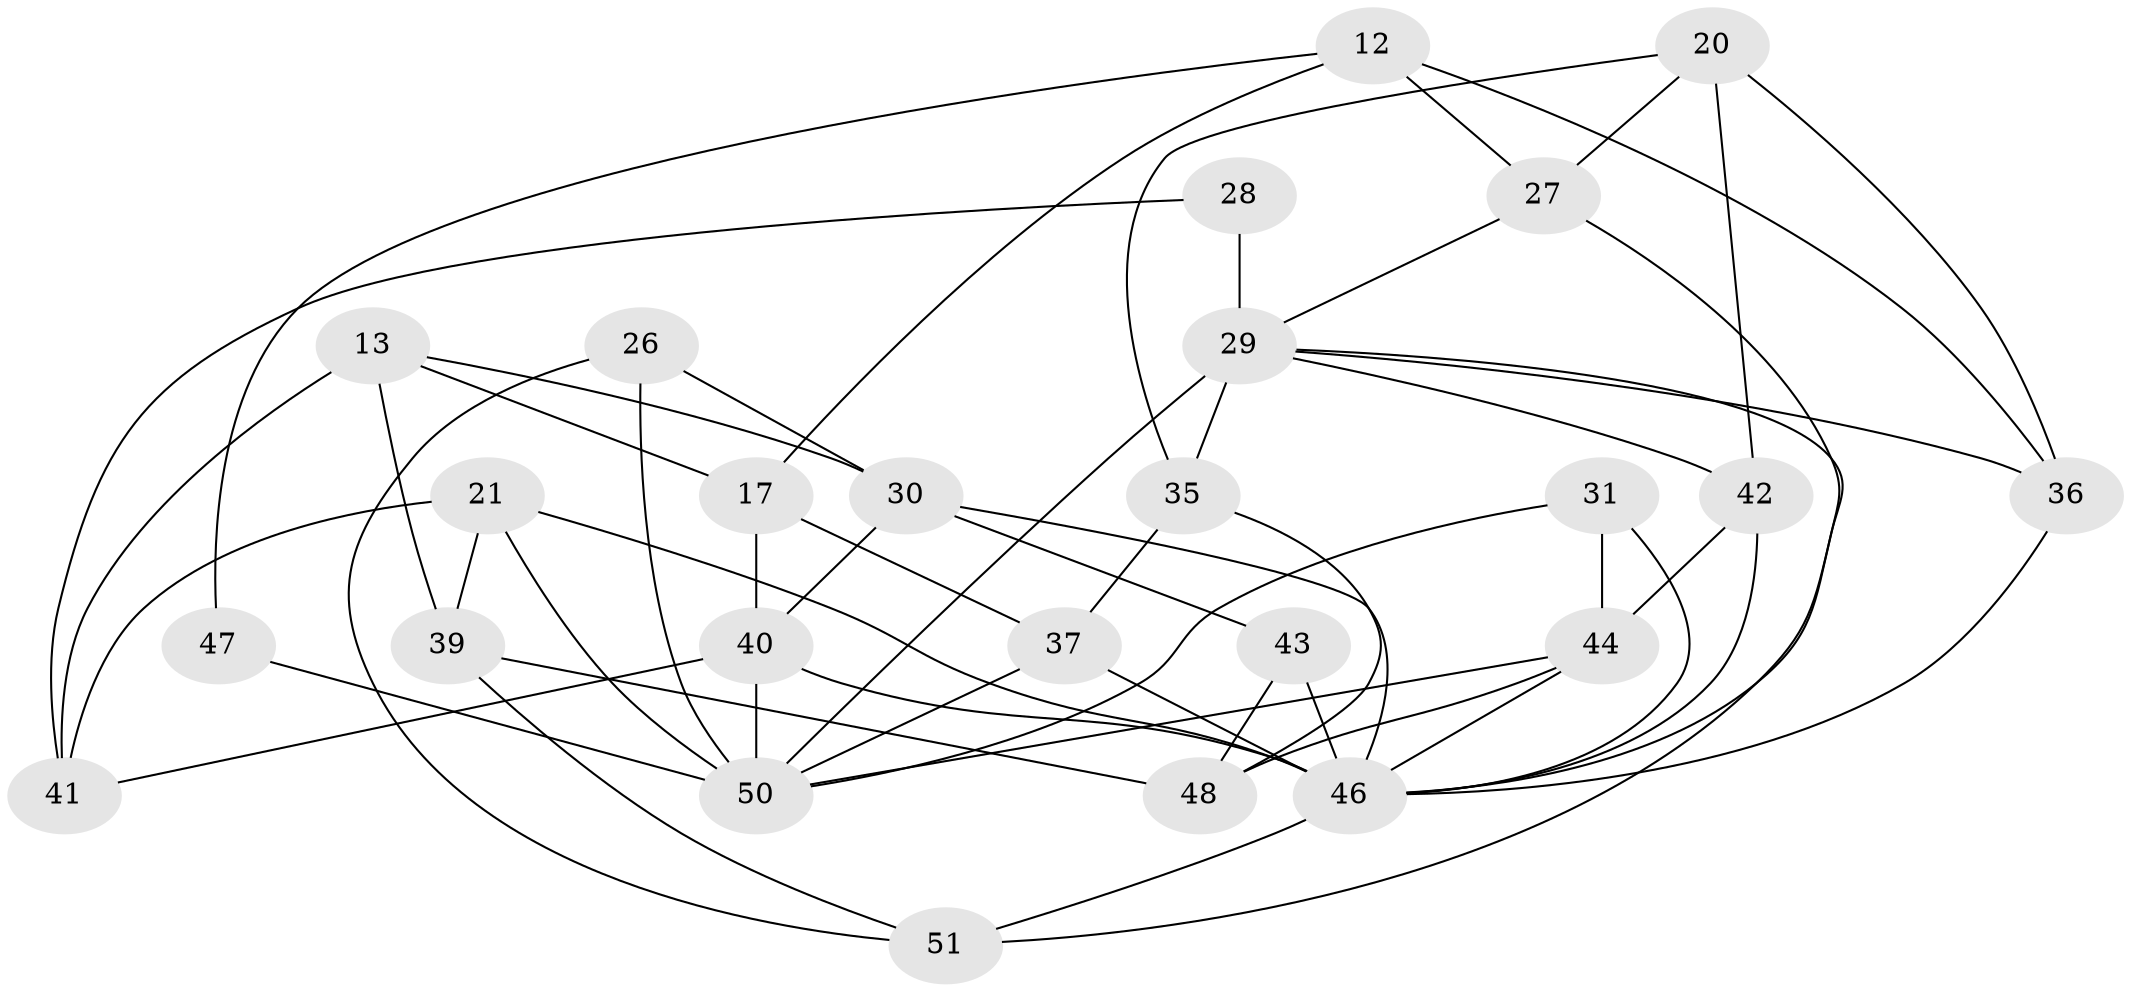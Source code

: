 // original degree distribution, {4: 1.0}
// Generated by graph-tools (version 1.1) at 2025/56/03/09/25 04:56:40]
// undirected, 25 vertices, 55 edges
graph export_dot {
graph [start="1"]
  node [color=gray90,style=filled];
  12;
  13;
  17;
  20;
  21;
  26 [super="+5"];
  27;
  28;
  29 [super="+6+25+23"];
  30 [super="+18"];
  31;
  35;
  36;
  37;
  39;
  40 [super="+10+14+38"];
  41 [super="+24"];
  42;
  43;
  44 [super="+11"];
  46 [super="+33+34"];
  47;
  48;
  50 [super="+4+45+49"];
  51;
  12 -- 36;
  12 -- 17;
  12 -- 47;
  12 -- 27;
  13 -- 39;
  13 -- 17;
  13 -- 30;
  13 -- 41;
  17 -- 37;
  17 -- 40;
  20 -- 42;
  20 -- 27;
  20 -- 36;
  20 -- 35;
  21 -- 39;
  21 -- 41;
  21 -- 50;
  21 -- 46;
  26 -- 51;
  26 -- 50 [weight=3];
  26 -- 30 [weight=2];
  27 -- 29;
  27 -- 46;
  28 -- 29 [weight=2];
  28 -- 41 [weight=2];
  29 -- 36;
  29 -- 50 [weight=3];
  29 -- 51;
  29 -- 42;
  29 -- 35;
  30 -- 40;
  30 -- 43 [weight=2];
  30 -- 46 [weight=2];
  31 -- 44 [weight=2];
  31 -- 50;
  31 -- 46;
  35 -- 48;
  35 -- 37;
  36 -- 46;
  37 -- 46;
  37 -- 50;
  39 -- 51;
  39 -- 48;
  40 -- 41 [weight=2];
  40 -- 50 [weight=5];
  40 -- 46 [weight=5];
  42 -- 44;
  42 -- 46;
  43 -- 48;
  43 -- 46;
  44 -- 48;
  44 -- 46;
  44 -- 50;
  46 -- 51;
  47 -- 50 [weight=3];
}
